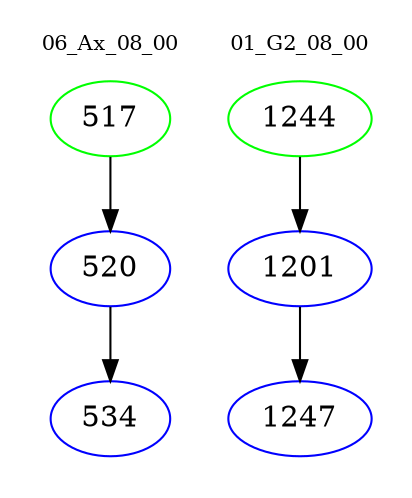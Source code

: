 digraph{
subgraph cluster_0 {
color = white
label = "06_Ax_08_00";
fontsize=10;
T0_517 [label="517", color="green"]
T0_517 -> T0_520 [color="black"]
T0_520 [label="520", color="blue"]
T0_520 -> T0_534 [color="black"]
T0_534 [label="534", color="blue"]
}
subgraph cluster_1 {
color = white
label = "01_G2_08_00";
fontsize=10;
T1_1244 [label="1244", color="green"]
T1_1244 -> T1_1201 [color="black"]
T1_1201 [label="1201", color="blue"]
T1_1201 -> T1_1247 [color="black"]
T1_1247 [label="1247", color="blue"]
}
}
